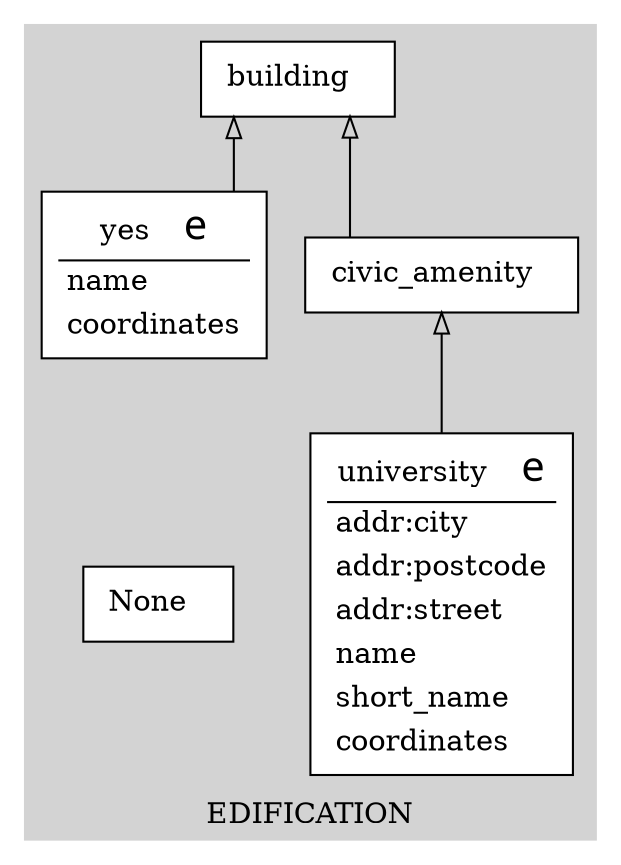 digraph structs { 
	node [shape=box]
	subgraph cluster_EDIFICATION {
		node [color=black style=filled]
		color=lightgrey style=filled
		label=EDIFICATION
		0[style = "filled, bold" penwidth = "1" fillcolor="white" label=<
			<TABLE color="black" border="0">
			 <TR>
				<TD align="center"><font color="black">university</font>  
				<font FACE="sigmoda" POINT-SIZE="20.0"> e</font></TD>
			</TR>
			<hr/>
			<TR>
				<TD align="left">addr:city</TD>
			 </TR>
			<TR>
				<TD align="left">addr:postcode</TD>
			 </TR>
			<TR>
				<TD align="left">addr:street</TD>
			 </TR>
			<TR>
				<TD align="left">name</TD>
			 </TR>
			<TR>
				<TD align="left">short_name</TD>
			 </TR>
			<TR>
				<TD align="left">coordinates</TD>
			 </TR>
			</TABLE>>]
		1[style = "filled, bold" penwidth = "1" fillcolor="white" label=<
			<TABLE color="black" border="0">
			 <TR>
				<TD align="center"><font color="black">building</font>  </TD>
			</TR>
			</TABLE>>]
		2[style = "filled, bold" penwidth = "1" fillcolor="white" label=<
			<TABLE color="black" border="0">
			 <TR>
				<TD align="center"><font color="black">yes</font>  
				<font FACE="sigmoda" POINT-SIZE="20.0"> e</font></TD>
			</TR>
			<hr/>
			<TR>
				<TD align="left">name</TD>
			 </TR>
			<TR>
				<TD align="left">coordinates</TD>
			 </TR>
			</TABLE>>]
		3[style = "filled, bold" penwidth = "1" fillcolor="white" label=<
			<TABLE color="black" border="0">
			 <TR>
				<TD align="center"><font color="black">civic_amenity</font>  </TD>
			</TR>
			</TABLE>>]
		4[style = "filled, bold" penwidth = "1" fillcolor="white" label=<
			<TABLE color="black" border="0">
			 <TR>
				<TD align="center"><font color="black">None</font>  </TD>
			</TR>
			</TABLE>>]
	}
		0 -> 3[arrowhead=onormal]
		2 -> 1[arrowhead=onormal]
		3 -> 1[arrowhead=onormal]
	rankdir=BT
	splines=ortho
}